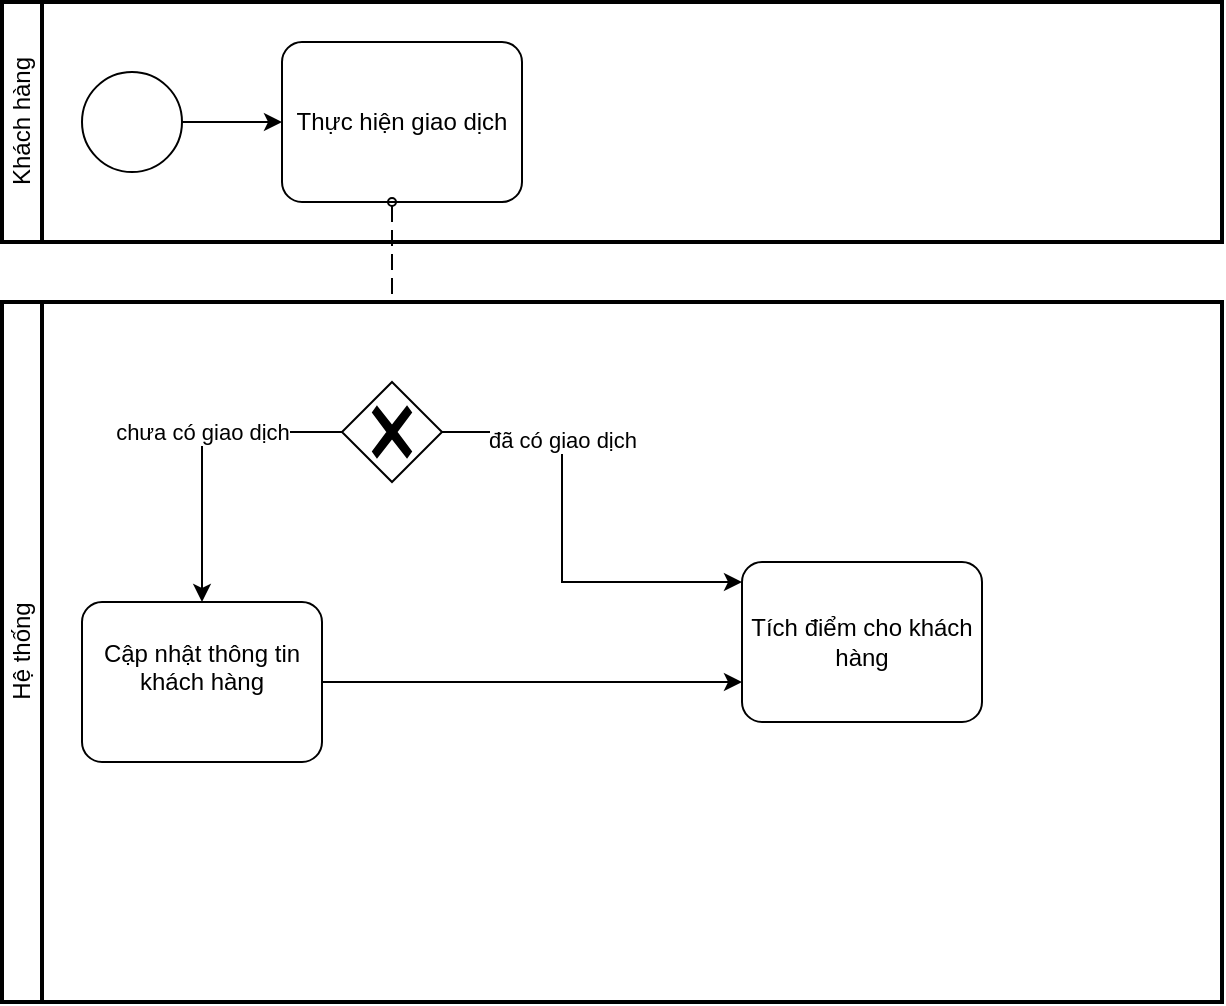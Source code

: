 <mxfile version="16.6.4" type="github">
  <diagram id="UY1Z65fIrtAXSVL2J3j0" name="Loyalty">
    <mxGraphModel dx="890" dy="579" grid="1" gridSize="10" guides="1" tooltips="1" connect="1" arrows="1" fold="1" page="1" pageScale="1" pageWidth="827" pageHeight="1169" math="0" shadow="0">
      <root>
        <mxCell id="0" />
        <mxCell id="1" parent="0" />
        <mxCell id="4LSFgToVcXcHHkin_xKT-6" value="Khách hàng&lt;br&gt;" style="swimlane;html=1;startSize=20;fontStyle=0;collapsible=0;horizontal=0;swimlaneLine=1;swimlaneFillColor=#ffffff;strokeWidth=2;" vertex="1" parent="1">
          <mxGeometry x="70" y="70" width="610" height="120" as="geometry" />
        </mxCell>
        <mxCell id="4LSFgToVcXcHHkin_xKT-7" value="" style="points=[[0.145,0.145,0],[0.5,0,0],[0.855,0.145,0],[1,0.5,0],[0.855,0.855,0],[0.5,1,0],[0.145,0.855,0],[0,0.5,0]];shape=mxgraph.bpmn.event;html=1;verticalLabelPosition=bottom;labelBackgroundColor=#ffffff;verticalAlign=top;align=center;perimeter=ellipsePerimeter;outlineConnect=0;aspect=fixed;outline=standard;symbol=general;" vertex="1" parent="4LSFgToVcXcHHkin_xKT-6">
          <mxGeometry x="40" y="35" width="50" height="50" as="geometry" />
        </mxCell>
        <mxCell id="4LSFgToVcXcHHkin_xKT-10" value="Thực hiện giao dịch" style="points=[[0.25,0,0],[0.5,0,0],[0.75,0,0],[1,0.25,0],[1,0.5,0],[1,0.75,0],[0.75,1,0],[0.5,1,0],[0.25,1,0],[0,0.75,0],[0,0.5,0],[0,0.25,0]];shape=mxgraph.bpmn.task;whiteSpace=wrap;rectStyle=rounded;size=10;taskMarker=abstract;" vertex="1" parent="4LSFgToVcXcHHkin_xKT-6">
          <mxGeometry x="140" y="20" width="120" height="80" as="geometry" />
        </mxCell>
        <mxCell id="4LSFgToVcXcHHkin_xKT-9" style="edgeStyle=orthogonalEdgeStyle;rounded=0;orthogonalLoop=1;jettySize=auto;html=1;exitX=1;exitY=0.5;exitDx=0;exitDy=0;exitPerimeter=0;" edge="1" parent="4LSFgToVcXcHHkin_xKT-6" source="4LSFgToVcXcHHkin_xKT-7" target="4LSFgToVcXcHHkin_xKT-10">
          <mxGeometry relative="1" as="geometry">
            <mxPoint x="170" y="60" as="targetPoint" />
          </mxGeometry>
        </mxCell>
        <mxCell id="4LSFgToVcXcHHkin_xKT-22" value="" style="dashed=1;dashPattern=8 4;endArrow=blockThin;endFill=1;startArrow=oval;startFill=0;endSize=6;startSize=4;rounded=0;jumpStyle=none;shadow=0;" edge="1" parent="4LSFgToVcXcHHkin_xKT-6" target="4LSFgToVcXcHHkin_xKT-23">
          <mxGeometry width="160" relative="1" as="geometry">
            <mxPoint x="195" y="100" as="sourcePoint" />
            <mxPoint x="195" y="210" as="targetPoint" />
            <Array as="points">
              <mxPoint x="195" y="100" />
            </Array>
          </mxGeometry>
        </mxCell>
        <mxCell id="4LSFgToVcXcHHkin_xKT-11" value="Hệ thống&lt;br&gt;" style="swimlane;html=1;startSize=20;fontStyle=0;collapsible=0;horizontal=0;swimlaneLine=1;swimlaneFillColor=#ffffff;strokeWidth=2;rounded=0;" vertex="1" parent="1">
          <mxGeometry x="70" y="220" width="610" height="350" as="geometry" />
        </mxCell>
        <mxCell id="4LSFgToVcXcHHkin_xKT-23" value="" style="points=[[0.25,0.25,0],[0.5,0,0],[0.75,0.25,0],[1,0.5,0],[0.75,0.75,0],[0.5,1,0],[0.25,0.75,0],[0,0.5,0]];shape=mxgraph.bpmn.gateway2;html=1;verticalLabelPosition=bottom;labelBackgroundColor=#ffffff;verticalAlign=top;align=center;perimeter=rhombusPerimeter;outlineConnect=0;outline=none;symbol=none;gwType=exclusive;" vertex="1" parent="4LSFgToVcXcHHkin_xKT-11">
          <mxGeometry x="170" y="40" width="50" height="50" as="geometry" />
        </mxCell>
        <mxCell id="4LSFgToVcXcHHkin_xKT-31" style="edgeStyle=orthogonalEdgeStyle;rounded=0;jumpStyle=none;orthogonalLoop=1;jettySize=auto;html=1;entryX=0;entryY=0.75;entryDx=0;entryDy=0;entryPerimeter=0;shadow=0;" edge="1" parent="4LSFgToVcXcHHkin_xKT-11" source="4LSFgToVcXcHHkin_xKT-26" target="4LSFgToVcXcHHkin_xKT-30">
          <mxGeometry relative="1" as="geometry" />
        </mxCell>
        <mxCell id="4LSFgToVcXcHHkin_xKT-26" value="Cập nhật thông tin khách hàng&#xa;" style="points=[[0.25,0,0],[0.5,0,0],[0.75,0,0],[1,0.25,0],[1,0.5,0],[1,0.75,0],[0.75,1,0],[0.5,1,0],[0.25,1,0],[0,0.75,0],[0,0.5,0],[0,0.25,0]];shape=mxgraph.bpmn.task;whiteSpace=wrap;rectStyle=rounded;size=10;taskMarker=abstract;rounded=0;" vertex="1" parent="4LSFgToVcXcHHkin_xKT-11">
          <mxGeometry x="40" y="150" width="120" height="80" as="geometry" />
        </mxCell>
        <mxCell id="4LSFgToVcXcHHkin_xKT-25" value="chưa có giao dịch&lt;br&gt;" style="edgeStyle=orthogonalEdgeStyle;rounded=0;jumpStyle=none;orthogonalLoop=1;jettySize=auto;html=1;" edge="1" parent="4LSFgToVcXcHHkin_xKT-11" source="4LSFgToVcXcHHkin_xKT-23" target="4LSFgToVcXcHHkin_xKT-26">
          <mxGeometry x="-0.097" relative="1" as="geometry">
            <mxPoint x="120" y="180" as="targetPoint" />
            <mxPoint as="offset" />
          </mxGeometry>
        </mxCell>
        <mxCell id="4LSFgToVcXcHHkin_xKT-30" value="Tích điểm cho khách hàng" style="points=[[0.25,0,0],[0.5,0,0],[0.75,0,0],[1,0.25,0],[1,0.5,0],[1,0.75,0],[0.75,1,0],[0.5,1,0],[0.25,1,0],[0,0.75,0],[0,0.5,0],[0,0.25,0]];shape=mxgraph.bpmn.task;whiteSpace=wrap;rectStyle=rounded;size=10;taskMarker=abstract;rounded=0;" vertex="1" parent="4LSFgToVcXcHHkin_xKT-11">
          <mxGeometry x="370" y="130" width="120" height="80" as="geometry" />
        </mxCell>
        <mxCell id="4LSFgToVcXcHHkin_xKT-24" value="đã có giao dịch&lt;br&gt;" style="edgeStyle=orthogonalEdgeStyle;rounded=0;jumpStyle=none;orthogonalLoop=1;jettySize=auto;html=1;" edge="1" parent="4LSFgToVcXcHHkin_xKT-11" source="4LSFgToVcXcHHkin_xKT-23" target="4LSFgToVcXcHHkin_xKT-30">
          <mxGeometry x="-0.429" relative="1" as="geometry">
            <mxPoint x="280" y="190" as="targetPoint" />
            <Array as="points">
              <mxPoint x="280" y="65" />
              <mxPoint x="280" y="140" />
            </Array>
            <mxPoint as="offset" />
          </mxGeometry>
        </mxCell>
      </root>
    </mxGraphModel>
  </diagram>
</mxfile>
